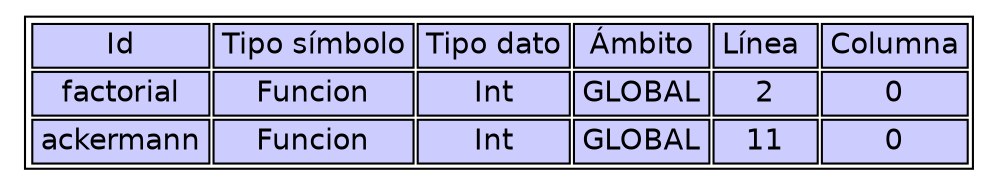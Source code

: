 digraph TS{ 
node [ shape=none fontname=Helvetica] 
n1 [ label = <<table><tr> 
<td colspan="2" bgcolor="#ccccff">Id</td>
<td colspan="2" bgcolor="#ccccff">Tipo símbolo</td>
<td colspan="2" bgcolor="#ccccff">Tipo dato</td>
<td colspan="2" bgcolor="#ccccff">Ámbito</td>
<td colspan="2" bgcolor="#ccccff">Línea </td>
<td colspan="2" bgcolor="#ccccff">Columna</td>
</tr>
<tr><td colspan="2" bgcolor="#ccccff">factorial</td>
<td colspan="2" bgcolor="#ccccff">Funcion</td>
<td colspan="2" bgcolor="#ccccff">Int</td>
<td colspan="2" bgcolor="#ccccff">GLOBAL</td>
<td colspan="2" bgcolor="#ccccff">2</td>
<td colspan="2" bgcolor="#ccccff">0</td></tr>
<tr><td colspan="2" bgcolor="#ccccff">ackermann</td>
<td colspan="2" bgcolor="#ccccff">Funcion</td>
<td colspan="2" bgcolor="#ccccff">Int</td>
<td colspan="2" bgcolor="#ccccff">GLOBAL</td>
<td colspan="2" bgcolor="#ccccff">11</td>
<td colspan="2" bgcolor="#ccccff">0</td></tr>
</table> > ]; 
 }